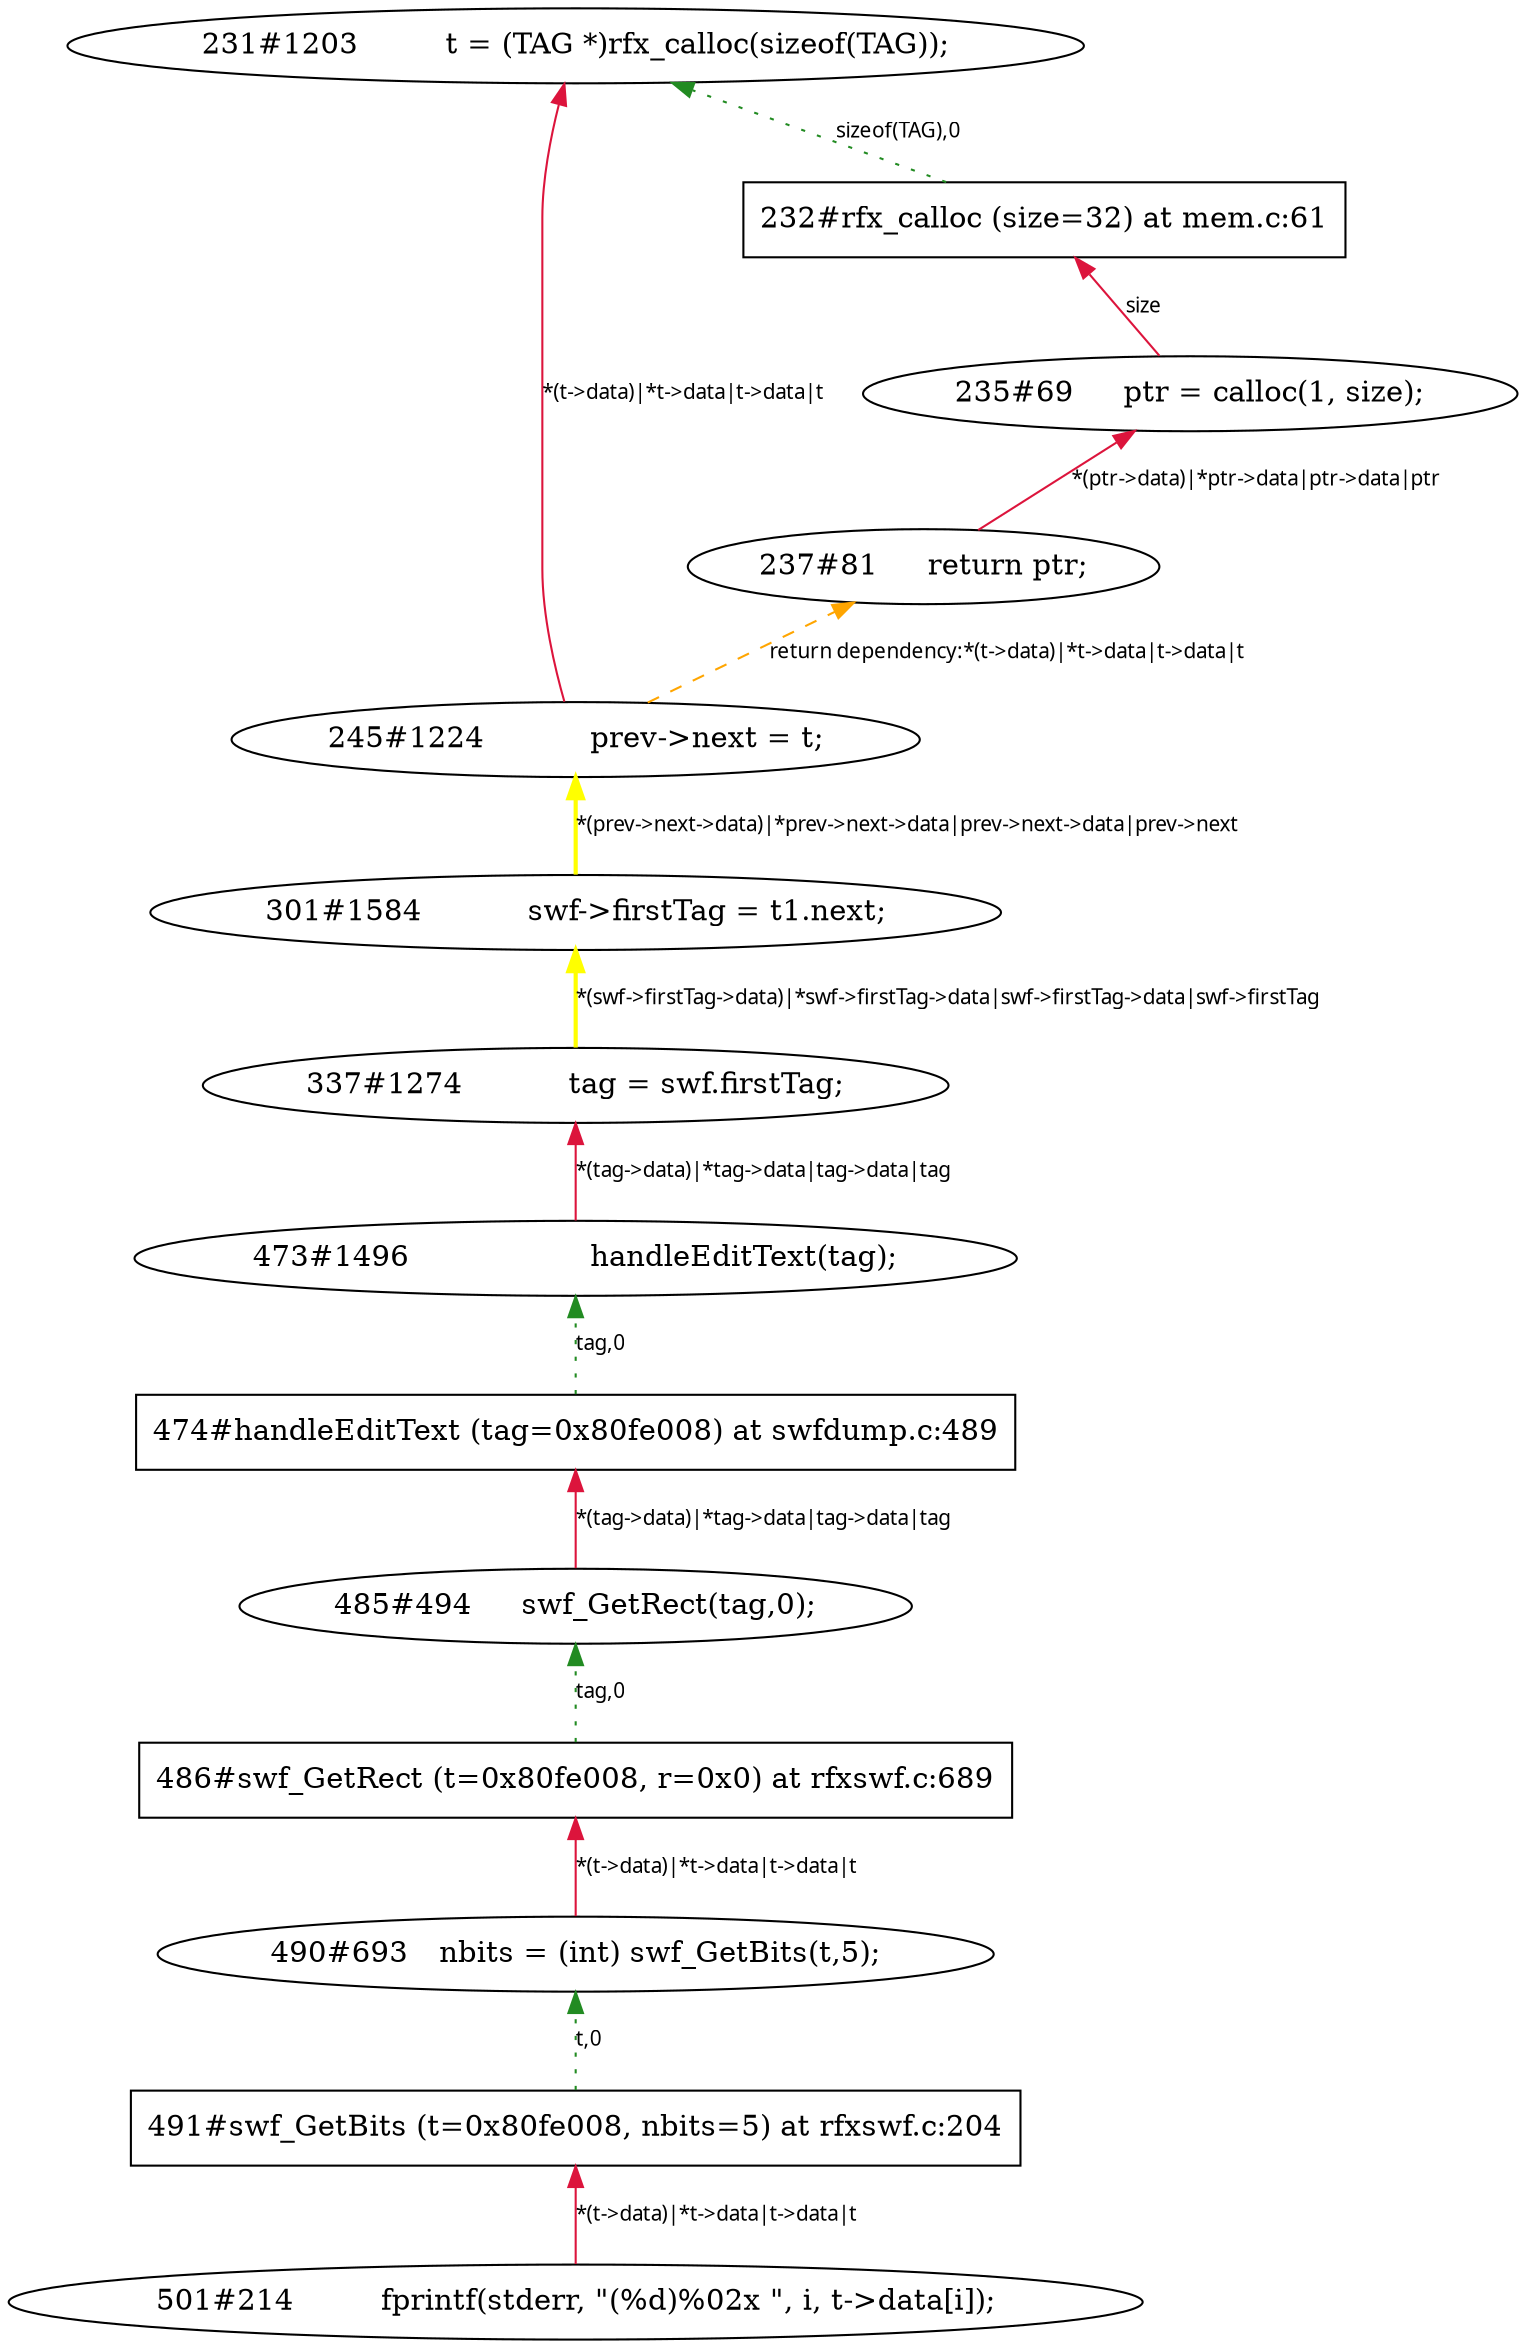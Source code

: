 digraph tiantgraph{
rankdir="BT";
"485#494	    swf_GetRect(tag,0);";
"486#swf_GetRect (t=0x80fe008, r=0x0) at rfxswf.c:689"[shape="record"];
"231#1203	  t = (TAG *)rfx_calloc(sizeof(TAG));";
"232#rfx_calloc (size=32) at mem.c:61"[shape="record"];
"490#693	  nbits = (int) swf_GetBits(t,5);";
"491#swf_GetBits (t=0x80fe008, nbits=5) at rfxswf.c:204"[shape="record"];
"301#1584	    swf->firstTag = t1.next;";
"337#1274	    tag = swf.firstTag;";
"501#214	        fprintf(stderr, \"(%d)%02x \", i, t->data[i]);";
"237#81	  return ptr;";
"473#1496		    handleEditText(tag);";
"474#handleEditText (tag=0x80fe008) at swfdump.c:489"[shape="record"];
"245#1224	    prev->next = t;";
"235#69	  ptr = calloc(1, size);";
edge [fontname = "Verdana", fontsize = 10, color="crimson", style="solid"];
"485#494	    swf_GetRect(tag,0);"->"474#handleEditText (tag=0x80fe008) at swfdump.c:489"[label="*(tag->data)|*tag->data|tag->data|tag"];
"490#693	  nbits = (int) swf_GetBits(t,5);"->"486#swf_GetRect (t=0x80fe008, r=0x0) at rfxswf.c:689"[label="*(t->data)|*t->data|t->data|t"];
"235#69	  ptr = calloc(1, size);"->"232#rfx_calloc (size=32) at mem.c:61"[label="size"];
"237#81	  return ptr;"->"235#69	  ptr = calloc(1, size);"[label="*(ptr->data)|*ptr->data|ptr->data|ptr"];
"245#1224	    prev->next = t;"->"231#1203	  t = (TAG *)rfx_calloc(sizeof(TAG));"[label="*(t->data)|*t->data|t->data|t"];
"473#1496		    handleEditText(tag);"->"337#1274	    tag = swf.firstTag;"[label="*(tag->data)|*tag->data|tag->data|tag"];
"501#214	        fprintf(stderr, \"(%d)%02x \", i, t->data[i]);"->"491#swf_GetBits (t=0x80fe008, nbits=5) at rfxswf.c:204"[label="*(t->data)|*t->data|t->data|t"];
"337#1274	    tag = swf.firstTag;"->"301#1584	    swf->firstTag = t1.next;"[label="*(swf->firstTag->data)|*swf->firstTag->data|swf->firstTag->data|swf->firstTag",style="bold", color="yellow"];
"301#1584	    swf->firstTag = t1.next;"->"245#1224	    prev->next = t;"[label="*(prev->next->data)|*prev->next->data|prev->next->data|prev->next",style="bold", color="yellow"];
"245#1224	    prev->next = t;"->"237#81	  return ptr;"[label="return dependency:*(t->data)|*t->data|t->data|t",style="dashed", color="orange"];
"474#handleEditText (tag=0x80fe008) at swfdump.c:489"->"473#1496		    handleEditText(tag);"[label="tag,0",style="dotted", color="forestgreen"];
"491#swf_GetBits (t=0x80fe008, nbits=5) at rfxswf.c:204"->"490#693	  nbits = (int) swf_GetBits(t,5);"[label="t,0",style="dotted", color="forestgreen"];
"486#swf_GetRect (t=0x80fe008, r=0x0) at rfxswf.c:689"->"485#494	    swf_GetRect(tag,0);"[label="tag,0",style="dotted", color="forestgreen"];
"232#rfx_calloc (size=32) at mem.c:61"->"231#1203	  t = (TAG *)rfx_calloc(sizeof(TAG));"[label="sizeof(TAG),0",style="dotted", color="forestgreen"];
}